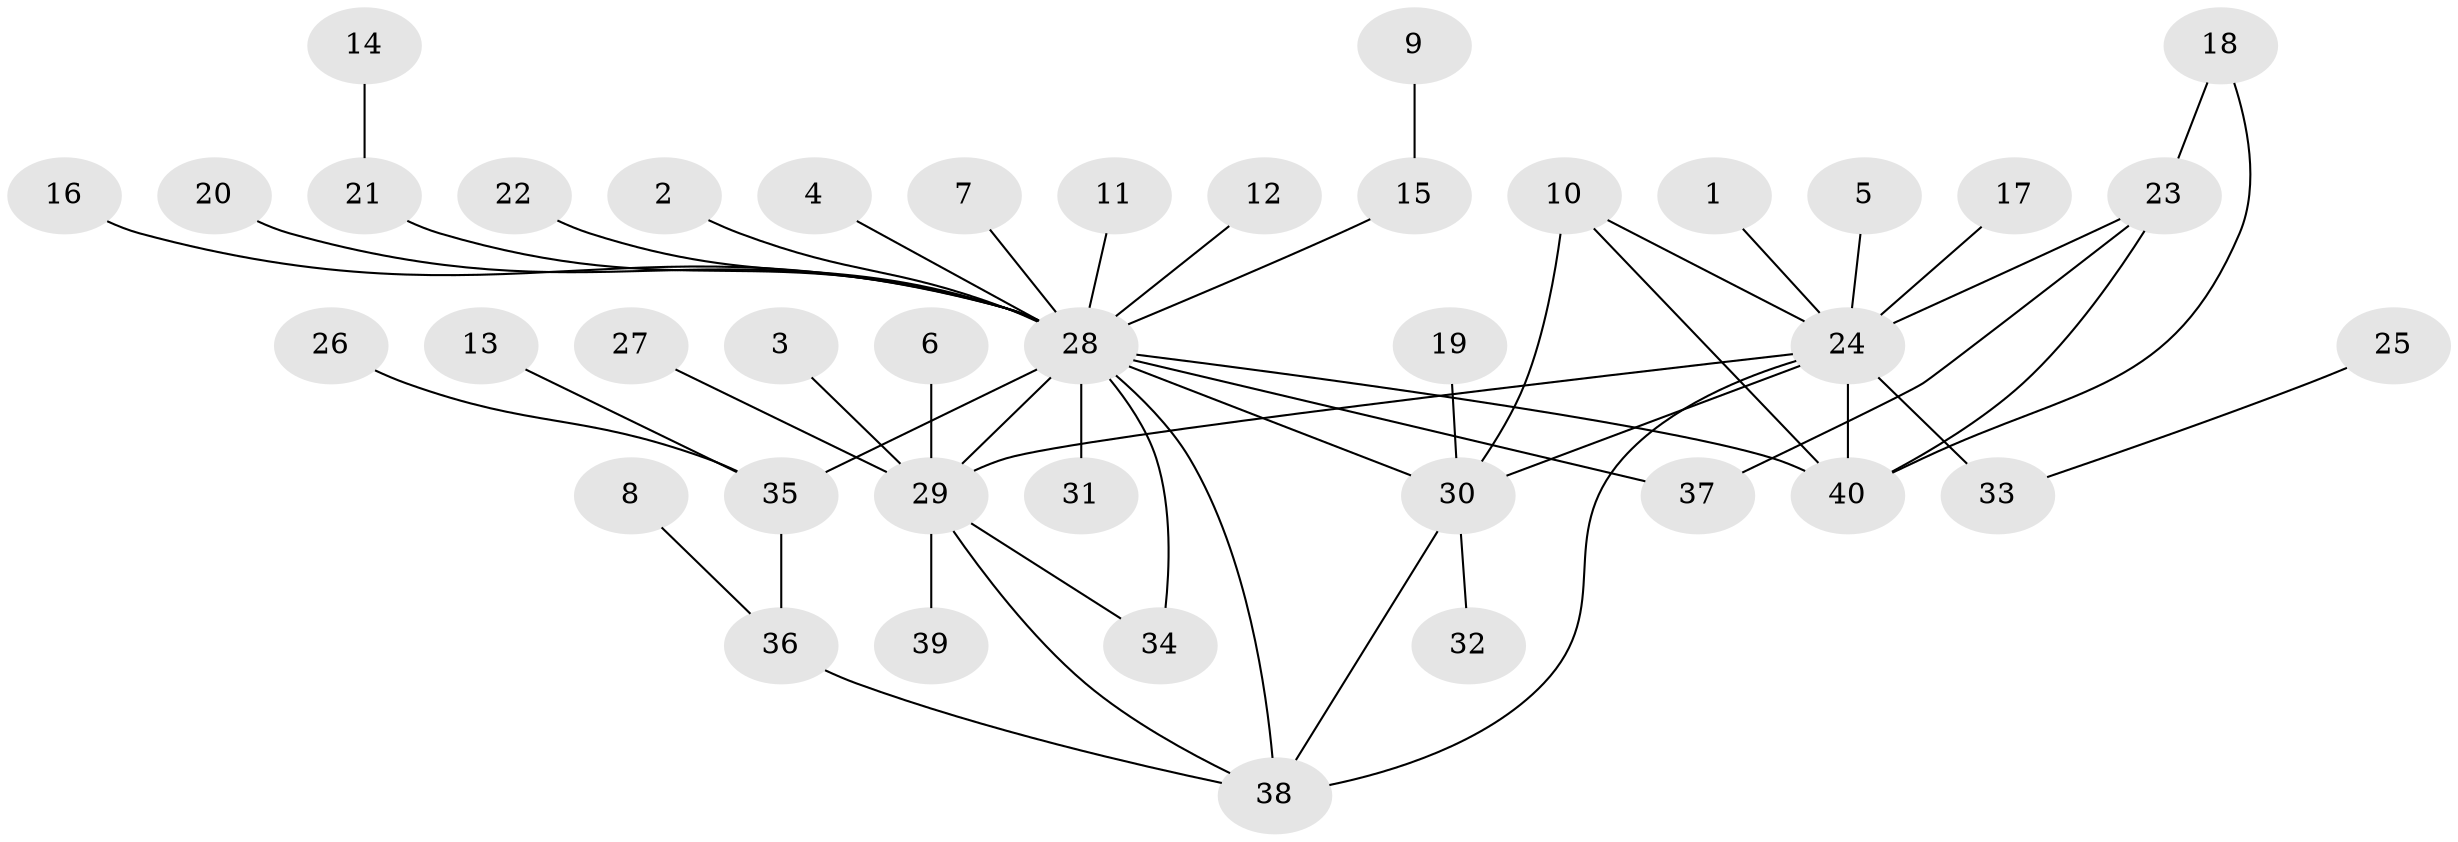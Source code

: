 // original degree distribution, {12: 0.0125, 17: 0.0125, 13: 0.0125, 4: 0.0875, 1: 0.5125, 6: 0.0125, 2: 0.2125, 5: 0.05, 3: 0.0875}
// Generated by graph-tools (version 1.1) at 2025/49/03/09/25 03:49:47]
// undirected, 40 vertices, 51 edges
graph export_dot {
graph [start="1"]
  node [color=gray90,style=filled];
  1;
  2;
  3;
  4;
  5;
  6;
  7;
  8;
  9;
  10;
  11;
  12;
  13;
  14;
  15;
  16;
  17;
  18;
  19;
  20;
  21;
  22;
  23;
  24;
  25;
  26;
  27;
  28;
  29;
  30;
  31;
  32;
  33;
  34;
  35;
  36;
  37;
  38;
  39;
  40;
  1 -- 24 [weight=1.0];
  2 -- 28 [weight=1.0];
  3 -- 29 [weight=1.0];
  4 -- 28 [weight=1.0];
  5 -- 24 [weight=1.0];
  6 -- 29 [weight=1.0];
  7 -- 28 [weight=1.0];
  8 -- 36 [weight=1.0];
  9 -- 15 [weight=1.0];
  10 -- 24 [weight=1.0];
  10 -- 30 [weight=1.0];
  10 -- 40 [weight=1.0];
  11 -- 28 [weight=1.0];
  12 -- 28 [weight=1.0];
  13 -- 35 [weight=1.0];
  14 -- 21 [weight=1.0];
  15 -- 28 [weight=1.0];
  16 -- 28 [weight=1.0];
  17 -- 24 [weight=1.0];
  18 -- 23 [weight=1.0];
  18 -- 40 [weight=1.0];
  19 -- 30 [weight=1.0];
  20 -- 28 [weight=1.0];
  21 -- 28 [weight=1.0];
  22 -- 28 [weight=1.0];
  23 -- 24 [weight=1.0];
  23 -- 37 [weight=1.0];
  23 -- 40 [weight=1.0];
  24 -- 29 [weight=1.0];
  24 -- 30 [weight=1.0];
  24 -- 33 [weight=2.0];
  24 -- 38 [weight=1.0];
  24 -- 40 [weight=1.0];
  25 -- 33 [weight=1.0];
  26 -- 35 [weight=1.0];
  27 -- 29 [weight=1.0];
  28 -- 29 [weight=2.0];
  28 -- 30 [weight=1.0];
  28 -- 31 [weight=1.0];
  28 -- 34 [weight=1.0];
  28 -- 35 [weight=2.0];
  28 -- 37 [weight=1.0];
  28 -- 38 [weight=1.0];
  28 -- 40 [weight=1.0];
  29 -- 34 [weight=1.0];
  29 -- 38 [weight=1.0];
  29 -- 39 [weight=2.0];
  30 -- 32 [weight=1.0];
  30 -- 38 [weight=1.0];
  35 -- 36 [weight=1.0];
  36 -- 38 [weight=1.0];
}
